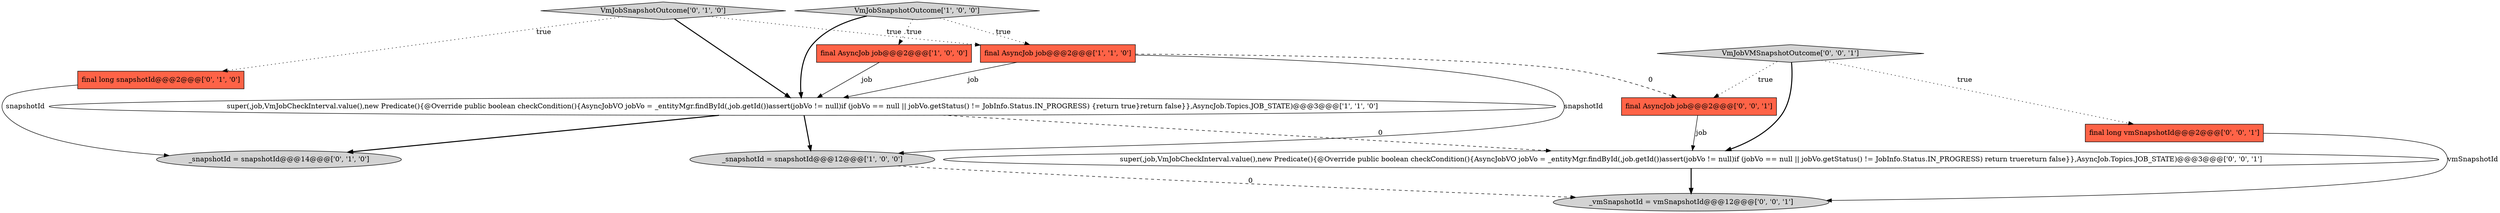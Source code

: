 digraph {
11 [style = filled, label = "super(,job,VmJobCheckInterval.value(),new Predicate(){@Override public boolean checkCondition(){AsyncJobVO jobVo = _entityMgr.findById(,job.getId())assert(jobVo != null)if (jobVo == null || jobVo.getStatus() != JobInfo.Status.IN_PROGRESS) return truereturn false}},AsyncJob.Topics.JOB_STATE)@@@3@@@['0', '0', '1']", fillcolor = white, shape = ellipse image = "AAA0AAABBB3BBB"];
2 [style = filled, label = "VmJobSnapshotOutcome['1', '0', '0']", fillcolor = lightgray, shape = diamond image = "AAA0AAABBB1BBB"];
12 [style = filled, label = "final AsyncJob job@@@2@@@['0', '0', '1']", fillcolor = tomato, shape = box image = "AAA0AAABBB3BBB"];
3 [style = filled, label = "super(,job,VmJobCheckInterval.value(),new Predicate(){@Override public boolean checkCondition(){AsyncJobVO jobVo = _entityMgr.findById(,job.getId())assert(jobVo != null)if (jobVo == null || jobVo.getStatus() != JobInfo.Status.IN_PROGRESS) {return true}return false}},AsyncJob.Topics.JOB_STATE)@@@3@@@['1', '1', '0']", fillcolor = white, shape = ellipse image = "AAA0AAABBB1BBB"];
8 [style = filled, label = "VmJobVMSnapshotOutcome['0', '0', '1']", fillcolor = lightgray, shape = diamond image = "AAA0AAABBB3BBB"];
1 [style = filled, label = "_snapshotId = snapshotId@@@12@@@['1', '0', '0']", fillcolor = lightgray, shape = ellipse image = "AAA0AAABBB1BBB"];
5 [style = filled, label = "_snapshotId = snapshotId@@@14@@@['0', '1', '0']", fillcolor = lightgray, shape = ellipse image = "AAA0AAABBB2BBB"];
7 [style = filled, label = "final long snapshotId@@@2@@@['0', '1', '0']", fillcolor = tomato, shape = box image = "AAA0AAABBB2BBB"];
9 [style = filled, label = "_vmSnapshotId = vmSnapshotId@@@12@@@['0', '0', '1']", fillcolor = lightgray, shape = ellipse image = "AAA0AAABBB3BBB"];
0 [style = filled, label = "final AsyncJob job@@@2@@@['1', '0', '0']", fillcolor = tomato, shape = box image = "AAA0AAABBB1BBB"];
4 [style = filled, label = "final AsyncJob job@@@2@@@['1', '1', '0']", fillcolor = tomato, shape = box image = "AAA0AAABBB1BBB"];
6 [style = filled, label = "VmJobSnapshotOutcome['0', '1', '0']", fillcolor = lightgray, shape = diamond image = "AAA0AAABBB2BBB"];
10 [style = filled, label = "final long vmSnapshotId@@@2@@@['0', '0', '1']", fillcolor = tomato, shape = box image = "AAA0AAABBB3BBB"];
8->10 [style = dotted, label="true"];
10->9 [style = solid, label="vmSnapshotId"];
12->11 [style = solid, label="job"];
7->5 [style = solid, label="snapshotId"];
2->4 [style = dotted, label="true"];
4->12 [style = dashed, label="0"];
6->7 [style = dotted, label="true"];
1->9 [style = dashed, label="0"];
11->9 [style = bold, label=""];
3->11 [style = dashed, label="0"];
3->5 [style = bold, label=""];
3->1 [style = bold, label=""];
2->3 [style = bold, label=""];
8->11 [style = bold, label=""];
6->4 [style = dotted, label="true"];
6->3 [style = bold, label=""];
4->1 [style = solid, label="snapshotId"];
2->0 [style = dotted, label="true"];
0->3 [style = solid, label="job"];
4->3 [style = solid, label="job"];
8->12 [style = dotted, label="true"];
}
